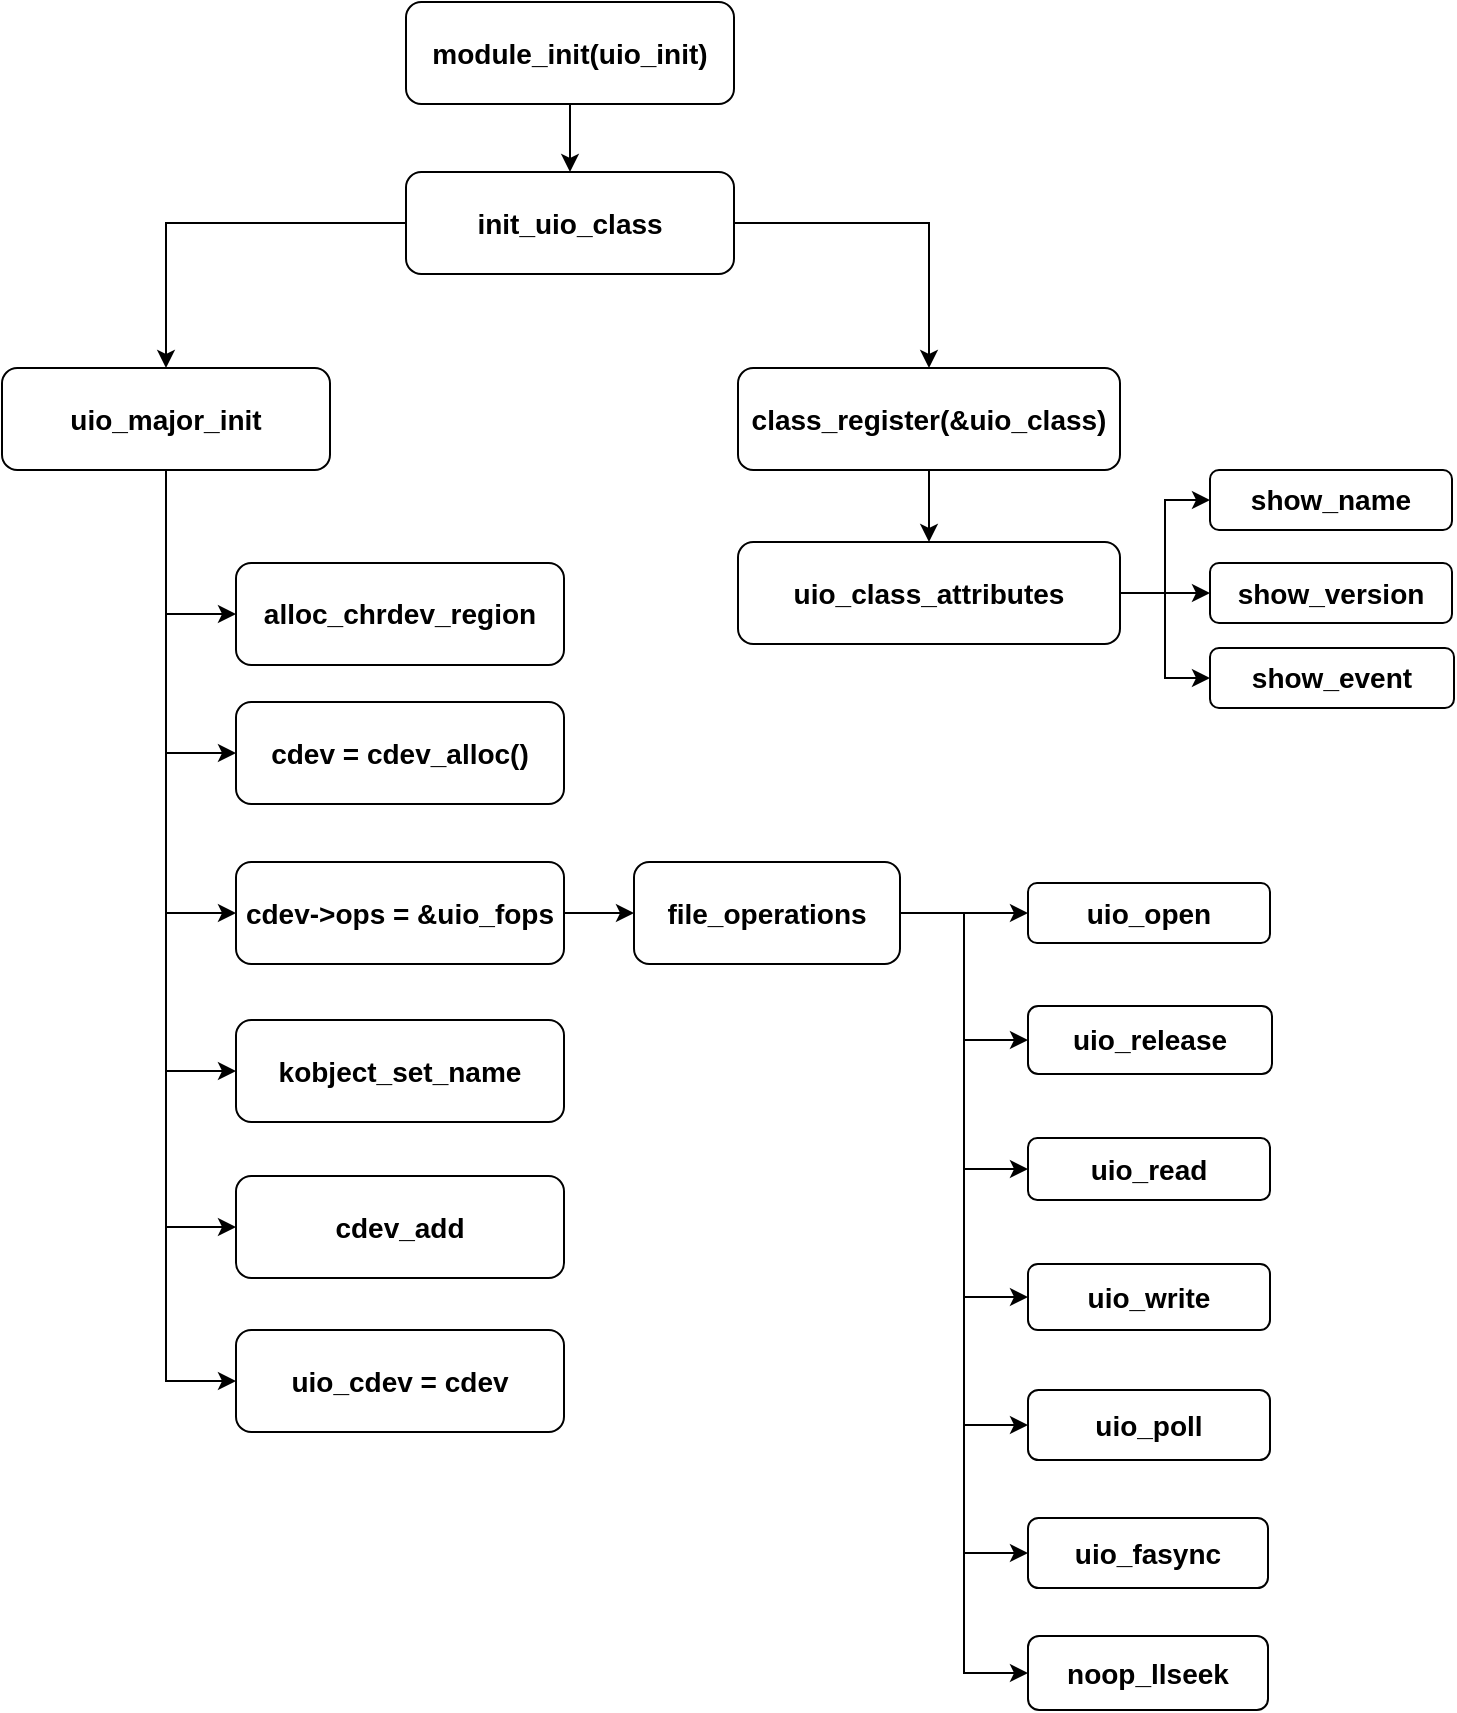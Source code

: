 <mxfile version="13.11.0" type="github" pages="2">
  <diagram id="pgn0ygXrdqW6X2K0TUQ_" name="第 1 页">
    <mxGraphModel dx="2496" dy="1252" grid="0" gridSize="10" guides="1" tooltips="1" connect="1" arrows="1" fold="1" page="1" pageScale="1" pageWidth="827" pageHeight="1169" math="0" shadow="0">
      <root>
        <mxCell id="0" />
        <mxCell id="1" parent="0" />
        <mxCell id="_FW3xZ7z3VyzNb9PuRFg-20" style="edgeStyle=orthogonalEdgeStyle;rounded=0;orthogonalLoop=1;jettySize=auto;html=1;entryX=0.5;entryY=0;entryDx=0;entryDy=0;spacing=2;fontFamily=Helvetica;" parent="1" source="_FW3xZ7z3VyzNb9PuRFg-1" target="_FW3xZ7z3VyzNb9PuRFg-2" edge="1">
          <mxGeometry relative="1" as="geometry" />
        </mxCell>
        <mxCell id="_FW3xZ7z3VyzNb9PuRFg-1" value="&lt;font style=&quot;font-size: 14px&quot;&gt;&lt;b&gt;module_init(uio_init)&lt;/b&gt;&lt;/font&gt;" style="rounded=1;whiteSpace=wrap;html=1;spacing=2;fontFamily=Helvetica;" parent="1" vertex="1">
          <mxGeometry x="262" y="71" width="164" height="51" as="geometry" />
        </mxCell>
        <mxCell id="i-1yDYXsFjOczHFD96l--20" style="edgeStyle=orthogonalEdgeStyle;rounded=0;orthogonalLoop=1;jettySize=auto;html=1;fontFamily=Helvetica;fontColor=#000000;" edge="1" parent="1" source="_FW3xZ7z3VyzNb9PuRFg-2" target="_FW3xZ7z3VyzNb9PuRFg-3">
          <mxGeometry relative="1" as="geometry" />
        </mxCell>
        <mxCell id="i-1yDYXsFjOczHFD96l--29" style="edgeStyle=orthogonalEdgeStyle;rounded=0;orthogonalLoop=1;jettySize=auto;html=1;fontFamily=Helvetica;fontColor=#000000;" edge="1" parent="1" source="_FW3xZ7z3VyzNb9PuRFg-2" target="_FW3xZ7z3VyzNb9PuRFg-4">
          <mxGeometry relative="1" as="geometry" />
        </mxCell>
        <mxCell id="_FW3xZ7z3VyzNb9PuRFg-2" value="&lt;font style=&quot;font-size: 14px&quot;&gt;&lt;b&gt;init_uio_class&lt;/b&gt;&lt;/font&gt;" style="rounded=1;whiteSpace=wrap;html=1;spacing=2;fontFamily=Helvetica;" parent="1" vertex="1">
          <mxGeometry x="262" y="156" width="164" height="51" as="geometry" />
        </mxCell>
        <mxCell id="i-1yDYXsFjOczHFD96l--2" style="edgeStyle=orthogonalEdgeStyle;rounded=0;orthogonalLoop=1;jettySize=auto;html=1;entryX=0;entryY=0.5;entryDx=0;entryDy=0;fontFamily=Helvetica;fontColor=#000000;" edge="1" parent="1" source="_FW3xZ7z3VyzNb9PuRFg-3" target="_FW3xZ7z3VyzNb9PuRFg-5">
          <mxGeometry relative="1" as="geometry" />
        </mxCell>
        <mxCell id="i-1yDYXsFjOczHFD96l--23" style="edgeStyle=orthogonalEdgeStyle;rounded=0;orthogonalLoop=1;jettySize=auto;html=1;entryX=0;entryY=0.5;entryDx=0;entryDy=0;fontFamily=Helvetica;fontColor=#000000;" edge="1" parent="1" source="_FW3xZ7z3VyzNb9PuRFg-3" target="_FW3xZ7z3VyzNb9PuRFg-6">
          <mxGeometry relative="1" as="geometry" />
        </mxCell>
        <mxCell id="i-1yDYXsFjOczHFD96l--24" style="edgeStyle=orthogonalEdgeStyle;rounded=0;orthogonalLoop=1;jettySize=auto;html=1;entryX=0;entryY=0.5;entryDx=0;entryDy=0;fontFamily=Helvetica;fontColor=#000000;" edge="1" parent="1" source="_FW3xZ7z3VyzNb9PuRFg-3" target="_FW3xZ7z3VyzNb9PuRFg-10">
          <mxGeometry relative="1" as="geometry" />
        </mxCell>
        <mxCell id="i-1yDYXsFjOczHFD96l--25" style="edgeStyle=orthogonalEdgeStyle;rounded=0;orthogonalLoop=1;jettySize=auto;html=1;entryX=0;entryY=0.5;entryDx=0;entryDy=0;fontFamily=Helvetica;fontColor=#000000;" edge="1" parent="1" source="_FW3xZ7z3VyzNb9PuRFg-3" target="_FW3xZ7z3VyzNb9PuRFg-7">
          <mxGeometry relative="1" as="geometry" />
        </mxCell>
        <mxCell id="i-1yDYXsFjOczHFD96l--26" style="edgeStyle=orthogonalEdgeStyle;rounded=0;orthogonalLoop=1;jettySize=auto;html=1;entryX=0;entryY=0.5;entryDx=0;entryDy=0;fontFamily=Helvetica;fontColor=#000000;" edge="1" parent="1" source="_FW3xZ7z3VyzNb9PuRFg-3" target="_FW3xZ7z3VyzNb9PuRFg-9">
          <mxGeometry relative="1" as="geometry" />
        </mxCell>
        <mxCell id="i-1yDYXsFjOczHFD96l--28" style="edgeStyle=orthogonalEdgeStyle;rounded=0;orthogonalLoop=1;jettySize=auto;html=1;entryX=0;entryY=0.5;entryDx=0;entryDy=0;fontFamily=Helvetica;fontColor=#000000;" edge="1" parent="1" source="_FW3xZ7z3VyzNb9PuRFg-3" target="_FW3xZ7z3VyzNb9PuRFg-13">
          <mxGeometry relative="1" as="geometry" />
        </mxCell>
        <mxCell id="_FW3xZ7z3VyzNb9PuRFg-3" value="&lt;font style=&quot;font-size: 14px&quot;&gt;&lt;b&gt;uio_major_init&lt;/b&gt;&lt;/font&gt;" style="rounded=1;whiteSpace=wrap;html=1;spacing=2;fontFamily=Helvetica;" parent="1" vertex="1">
          <mxGeometry x="60" y="254" width="164" height="51" as="geometry" />
        </mxCell>
        <mxCell id="_FW3xZ7z3VyzNb9PuRFg-57" value="" style="edgeStyle=orthogonalEdgeStyle;rounded=0;orthogonalLoop=1;jettySize=auto;html=1;spacing=2;fontFamily=Helvetica;" parent="1" source="_FW3xZ7z3VyzNb9PuRFg-4" target="_FW3xZ7z3VyzNb9PuRFg-56" edge="1">
          <mxGeometry relative="1" as="geometry" />
        </mxCell>
        <mxCell id="_FW3xZ7z3VyzNb9PuRFg-4" value="&lt;span style=&quot;font-size: 14px&quot;&gt;&lt;b&gt;class_register(&amp;amp;uio_class)&lt;/b&gt;&lt;/span&gt;" style="rounded=1;whiteSpace=wrap;html=1;spacing=2;fontFamily=Helvetica;" parent="1" vertex="1">
          <mxGeometry x="428" y="254" width="191" height="51" as="geometry" />
        </mxCell>
        <mxCell id="_FW3xZ7z3VyzNb9PuRFg-5" value="&lt;span style=&quot;font-size: 14px&quot;&gt;&lt;b&gt;alloc_chrdev_region&lt;/b&gt;&lt;/span&gt;" style="rounded=1;whiteSpace=wrap;html=1;spacing=2;fontFamily=Helvetica;" parent="1" vertex="1">
          <mxGeometry x="177" y="351.5" width="164" height="51" as="geometry" />
        </mxCell>
        <mxCell id="_FW3xZ7z3VyzNb9PuRFg-6" value="&lt;span style=&quot;font-size: 14px&quot;&gt;&lt;b&gt;cdev = cdev_alloc()&lt;/b&gt;&lt;/span&gt;" style="rounded=1;whiteSpace=wrap;html=1;spacing=2;fontFamily=Helvetica;" parent="1" vertex="1">
          <mxGeometry x="177" y="421" width="164" height="51" as="geometry" />
        </mxCell>
        <mxCell id="_FW3xZ7z3VyzNb9PuRFg-7" value="&lt;span style=&quot;font-size: 14px&quot;&gt;&lt;b&gt;kobject_set_name&lt;/b&gt;&lt;/span&gt;" style="rounded=1;whiteSpace=wrap;html=1;spacing=2;fontFamily=Helvetica;" parent="1" vertex="1">
          <mxGeometry x="177" y="580" width="164" height="51" as="geometry" />
        </mxCell>
        <mxCell id="_FW3xZ7z3VyzNb9PuRFg-9" value="&lt;span style=&quot;text-align: left&quot;&gt;&lt;b&gt;&lt;font style=&quot;font-size: 14px&quot;&gt;cdev_add&lt;/font&gt;&lt;/b&gt;&lt;/span&gt;" style="rounded=1;whiteSpace=wrap;html=1;spacing=2;fontFamily=Helvetica;" parent="1" vertex="1">
          <mxGeometry x="177" y="658" width="164" height="51" as="geometry" />
        </mxCell>
        <mxCell id="_FW3xZ7z3VyzNb9PuRFg-34" style="edgeStyle=orthogonalEdgeStyle;rounded=0;orthogonalLoop=1;jettySize=auto;html=1;entryX=0;entryY=0.5;entryDx=0;entryDy=0;spacing=2;fontFamily=Helvetica;" parent="1" source="_FW3xZ7z3VyzNb9PuRFg-10" target="_FW3xZ7z3VyzNb9PuRFg-12" edge="1">
          <mxGeometry relative="1" as="geometry" />
        </mxCell>
        <mxCell id="_FW3xZ7z3VyzNb9PuRFg-10" value="&lt;span style=&quot;font-size: 14px&quot;&gt;&lt;b&gt;cdev-&amp;gt;ops = &amp;amp;uio_fops&lt;/b&gt;&lt;/span&gt;" style="rounded=1;whiteSpace=wrap;html=1;spacing=2;fontFamily=Helvetica;" parent="1" vertex="1">
          <mxGeometry x="177" y="501" width="164" height="51" as="geometry" />
        </mxCell>
        <mxCell id="_FW3xZ7z3VyzNb9PuRFg-48" style="edgeStyle=orthogonalEdgeStyle;rounded=0;orthogonalLoop=1;jettySize=auto;html=1;entryX=0;entryY=0.5;entryDx=0;entryDy=0;spacing=2;fontFamily=Helvetica;" parent="1" source="_FW3xZ7z3VyzNb9PuRFg-12" target="_FW3xZ7z3VyzNb9PuRFg-42" edge="1">
          <mxGeometry relative="1" as="geometry" />
        </mxCell>
        <mxCell id="_FW3xZ7z3VyzNb9PuRFg-49" style="edgeStyle=orthogonalEdgeStyle;rounded=0;orthogonalLoop=1;jettySize=auto;html=1;entryX=0;entryY=0.5;entryDx=0;entryDy=0;spacing=2;fontFamily=Helvetica;" parent="1" source="_FW3xZ7z3VyzNb9PuRFg-12" target="_FW3xZ7z3VyzNb9PuRFg-39" edge="1">
          <mxGeometry relative="1" as="geometry" />
        </mxCell>
        <mxCell id="_FW3xZ7z3VyzNb9PuRFg-50" style="edgeStyle=orthogonalEdgeStyle;rounded=0;orthogonalLoop=1;jettySize=auto;html=1;entryX=0;entryY=0.5;entryDx=0;entryDy=0;spacing=2;fontFamily=Helvetica;" parent="1" source="_FW3xZ7z3VyzNb9PuRFg-12" target="_FW3xZ7z3VyzNb9PuRFg-40" edge="1">
          <mxGeometry relative="1" as="geometry" />
        </mxCell>
        <mxCell id="_FW3xZ7z3VyzNb9PuRFg-51" style="edgeStyle=orthogonalEdgeStyle;rounded=0;orthogonalLoop=1;jettySize=auto;html=1;entryX=0;entryY=0.5;entryDx=0;entryDy=0;spacing=2;fontFamily=Helvetica;" parent="1" source="_FW3xZ7z3VyzNb9PuRFg-12" target="_FW3xZ7z3VyzNb9PuRFg-41" edge="1">
          <mxGeometry relative="1" as="geometry" />
        </mxCell>
        <mxCell id="_FW3xZ7z3VyzNb9PuRFg-52" style="edgeStyle=orthogonalEdgeStyle;rounded=0;orthogonalLoop=1;jettySize=auto;html=1;entryX=0;entryY=0.5;entryDx=0;entryDy=0;spacing=2;fontFamily=Helvetica;" parent="1" source="_FW3xZ7z3VyzNb9PuRFg-12" target="_FW3xZ7z3VyzNb9PuRFg-43" edge="1">
          <mxGeometry relative="1" as="geometry" />
        </mxCell>
        <mxCell id="_FW3xZ7z3VyzNb9PuRFg-53" style="edgeStyle=orthogonalEdgeStyle;rounded=0;orthogonalLoop=1;jettySize=auto;html=1;entryX=0;entryY=0.5;entryDx=0;entryDy=0;spacing=2;fontFamily=Helvetica;" parent="1" source="_FW3xZ7z3VyzNb9PuRFg-12" target="_FW3xZ7z3VyzNb9PuRFg-44" edge="1">
          <mxGeometry relative="1" as="geometry" />
        </mxCell>
        <mxCell id="_FW3xZ7z3VyzNb9PuRFg-54" style="edgeStyle=orthogonalEdgeStyle;rounded=0;orthogonalLoop=1;jettySize=auto;html=1;entryX=0;entryY=0.5;entryDx=0;entryDy=0;spacing=2;fontFamily=Helvetica;" parent="1" source="_FW3xZ7z3VyzNb9PuRFg-12" target="_FW3xZ7z3VyzNb9PuRFg-45" edge="1">
          <mxGeometry relative="1" as="geometry" />
        </mxCell>
        <mxCell id="_FW3xZ7z3VyzNb9PuRFg-12" value="&lt;span style=&quot;font-size: 14px&quot;&gt;&lt;b&gt;file_operations&lt;/b&gt;&lt;/span&gt;" style="rounded=1;whiteSpace=wrap;html=1;spacing=2;fontFamily=Helvetica;" parent="1" vertex="1">
          <mxGeometry x="376" y="501" width="133" height="51" as="geometry" />
        </mxCell>
        <mxCell id="_FW3xZ7z3VyzNb9PuRFg-13" value="&lt;div style=&quot;text-align: left&quot;&gt;&lt;span style=&quot;font-size: 14px&quot;&gt;&lt;b&gt;uio_cdev = cdev&lt;/b&gt;&lt;/span&gt;&lt;/div&gt;" style="rounded=1;whiteSpace=wrap;html=1;spacing=2;fontFamily=Helvetica;" parent="1" vertex="1">
          <mxGeometry x="177" y="735" width="164" height="51" as="geometry" />
        </mxCell>
        <mxCell id="_FW3xZ7z3VyzNb9PuRFg-39" value="&lt;span style=&quot;font-size: 14px&quot;&gt;&lt;b&gt;uio_open&lt;/b&gt;&lt;/span&gt;" style="rounded=1;whiteSpace=wrap;html=1;spacing=2;fontFamily=Helvetica;" parent="1" vertex="1">
          <mxGeometry x="573" y="511.5" width="121" height="30" as="geometry" />
        </mxCell>
        <mxCell id="_FW3xZ7z3VyzNb9PuRFg-40" value="&lt;span style=&quot;font-size: 14px&quot;&gt;&lt;b&gt;uio_release&lt;/b&gt;&lt;/span&gt;" style="rounded=1;whiteSpace=wrap;html=1;spacing=2;fontFamily=Helvetica;" parent="1" vertex="1">
          <mxGeometry x="573" y="573" width="122" height="34" as="geometry" />
        </mxCell>
        <mxCell id="_FW3xZ7z3VyzNb9PuRFg-41" value="&lt;span style=&quot;font-size: 14px&quot;&gt;&lt;b&gt;uio_read&lt;/b&gt;&lt;/span&gt;" style="rounded=1;whiteSpace=wrap;html=1;spacing=2;fontFamily=Helvetica;" parent="1" vertex="1">
          <mxGeometry x="573" y="639" width="121" height="31" as="geometry" />
        </mxCell>
        <mxCell id="_FW3xZ7z3VyzNb9PuRFg-42" value="&lt;span style=&quot;font-size: 14px&quot;&gt;&lt;b&gt;uio_write&lt;/b&gt;&lt;/span&gt;" style="rounded=1;whiteSpace=wrap;html=1;spacing=2;fontFamily=Helvetica;" parent="1" vertex="1">
          <mxGeometry x="573" y="702" width="121" height="33" as="geometry" />
        </mxCell>
        <mxCell id="_FW3xZ7z3VyzNb9PuRFg-43" value="&lt;span style=&quot;font-size: 14px&quot;&gt;&lt;b&gt;uio_poll&lt;/b&gt;&lt;/span&gt;" style="rounded=1;whiteSpace=wrap;html=1;spacing=2;fontFamily=Helvetica;" parent="1" vertex="1">
          <mxGeometry x="573" y="765" width="121" height="35" as="geometry" />
        </mxCell>
        <mxCell id="_FW3xZ7z3VyzNb9PuRFg-44" value="&lt;span style=&quot;font-size: 14px&quot;&gt;&lt;b&gt;uio_fasync&lt;/b&gt;&lt;/span&gt;" style="rounded=1;whiteSpace=wrap;html=1;spacing=2;fontFamily=Helvetica;" parent="1" vertex="1">
          <mxGeometry x="573" y="829" width="120" height="35" as="geometry" />
        </mxCell>
        <mxCell id="_FW3xZ7z3VyzNb9PuRFg-45" value="&lt;span style=&quot;font-size: 14px&quot;&gt;&lt;b&gt;noop_llseek&lt;/b&gt;&lt;/span&gt;" style="rounded=1;whiteSpace=wrap;html=1;spacing=2;fontFamily=Helvetica;" parent="1" vertex="1">
          <mxGeometry x="573" y="888" width="120" height="37" as="geometry" />
        </mxCell>
        <mxCell id="_FW3xZ7z3VyzNb9PuRFg-61" style="edgeStyle=orthogonalEdgeStyle;rounded=0;orthogonalLoop=1;jettySize=auto;html=1;spacing=2;fontFamily=Helvetica;" parent="1" source="_FW3xZ7z3VyzNb9PuRFg-56" target="_FW3xZ7z3VyzNb9PuRFg-59" edge="1">
          <mxGeometry relative="1" as="geometry" />
        </mxCell>
        <mxCell id="_FW3xZ7z3VyzNb9PuRFg-62" style="edgeStyle=orthogonalEdgeStyle;rounded=0;orthogonalLoop=1;jettySize=auto;html=1;entryX=0;entryY=0.5;entryDx=0;entryDy=0;spacing=2;fontFamily=Helvetica;" parent="1" source="_FW3xZ7z3VyzNb9PuRFg-56" target="_FW3xZ7z3VyzNb9PuRFg-58" edge="1">
          <mxGeometry relative="1" as="geometry" />
        </mxCell>
        <mxCell id="_FW3xZ7z3VyzNb9PuRFg-63" style="edgeStyle=orthogonalEdgeStyle;rounded=0;orthogonalLoop=1;jettySize=auto;html=1;entryX=0;entryY=0.5;entryDx=0;entryDy=0;spacing=2;fontFamily=Helvetica;" parent="1" source="_FW3xZ7z3VyzNb9PuRFg-56" target="_FW3xZ7z3VyzNb9PuRFg-60" edge="1">
          <mxGeometry relative="1" as="geometry" />
        </mxCell>
        <mxCell id="_FW3xZ7z3VyzNb9PuRFg-56" value="&lt;span style=&quot;font-size: 14px&quot;&gt;&lt;b&gt;uio_class_attributes&lt;/b&gt;&lt;/span&gt;" style="rounded=1;whiteSpace=wrap;html=1;spacing=2;fontFamily=Helvetica;" parent="1" vertex="1">
          <mxGeometry x="428" y="341" width="191" height="51" as="geometry" />
        </mxCell>
        <mxCell id="_FW3xZ7z3VyzNb9PuRFg-58" value="&lt;span style=&quot;font-size: 14px&quot;&gt;&lt;b&gt;show_name&lt;/b&gt;&lt;/span&gt;" style="rounded=1;whiteSpace=wrap;html=1;spacing=2;fontFamily=Helvetica;" parent="1" vertex="1">
          <mxGeometry x="664" y="305" width="121" height="30" as="geometry" />
        </mxCell>
        <mxCell id="_FW3xZ7z3VyzNb9PuRFg-59" value="&lt;span style=&quot;font-size: 14px&quot;&gt;&lt;b&gt;show_version&lt;/b&gt;&lt;/span&gt;" style="rounded=1;whiteSpace=wrap;html=1;spacing=2;fontFamily=Helvetica;" parent="1" vertex="1">
          <mxGeometry x="664" y="351.5" width="121" height="30" as="geometry" />
        </mxCell>
        <mxCell id="_FW3xZ7z3VyzNb9PuRFg-60" value="&lt;span style=&quot;font-size: 14px&quot;&gt;&lt;b&gt;show_event&lt;/b&gt;&lt;/span&gt;" style="rounded=1;whiteSpace=wrap;html=1;spacing=2;fontFamily=Helvetica;" parent="1" vertex="1">
          <mxGeometry x="664" y="394" width="122" height="30" as="geometry" />
        </mxCell>
      </root>
    </mxGraphModel>
  </diagram>
  <diagram id="ySFOdABPPKhy5QwJ80IU" name="第 2 页">
    <mxGraphModel dx="1468" dy="736" grid="0" gridSize="10" guides="1" tooltips="1" connect="1" arrows="1" fold="1" page="1" pageScale="1" pageWidth="827" pageHeight="1169" math="0" shadow="0">
      <root>
        <mxCell id="kQm_J4iedK-K7jdRXPE7-0" />
        <mxCell id="kQm_J4iedK-K7jdRXPE7-1" parent="kQm_J4iedK-K7jdRXPE7-0" />
        <mxCell id="f0tgI8HcmMPE6LcFqGYk-0" value="&lt;font style=&quot;font-size: 15px&quot;&gt;&lt;b&gt;__uio_register_device&lt;/b&gt;&lt;/font&gt;" style="rounded=1;whiteSpace=wrap;html=1;fontFamily=Helvetica;fontColor=#000000;" vertex="1" parent="kQm_J4iedK-K7jdRXPE7-1">
          <mxGeometry x="261" y="81" width="179" height="48" as="geometry" />
        </mxCell>
        <mxCell id="f0tgI8HcmMPE6LcFqGYk-1" value="&lt;span style=&quot;font-size: 15px&quot;&gt;&lt;b&gt;init_waitqueue_head&lt;/b&gt;&lt;/span&gt;" style="rounded=1;whiteSpace=wrap;html=1;fontFamily=Helvetica;fontColor=#000000;" vertex="1" parent="kQm_J4iedK-K7jdRXPE7-1">
          <mxGeometry x="261" y="161" width="179" height="48" as="geometry" />
        </mxCell>
        <mxCell id="f0tgI8HcmMPE6LcFqGYk-2" value="&lt;span style=&quot;font-size: 15px&quot;&gt;&lt;b&gt;atomic_set&lt;/b&gt;&lt;/span&gt;" style="rounded=1;whiteSpace=wrap;html=1;fontFamily=Helvetica;fontColor=#000000;" vertex="1" parent="kQm_J4iedK-K7jdRXPE7-1">
          <mxGeometry x="261" y="237" width="179" height="48" as="geometry" />
        </mxCell>
        <mxCell id="f0tgI8HcmMPE6LcFqGYk-3" value="&lt;span style=&quot;font-size: 15px&quot;&gt;&lt;b&gt;uio_get_minor&lt;/b&gt;&lt;/span&gt;" style="rounded=1;whiteSpace=wrap;html=1;fontFamily=Helvetica;fontColor=#000000;" vertex="1" parent="kQm_J4iedK-K7jdRXPE7-1">
          <mxGeometry x="261" y="304" width="179" height="48" as="geometry" />
        </mxCell>
        <mxCell id="f0tgI8HcmMPE6LcFqGYk-4" value="&lt;span style=&quot;font-size: 15px&quot;&gt;&lt;b&gt;device_create&lt;/b&gt;&lt;/span&gt;" style="rounded=1;whiteSpace=wrap;html=1;fontFamily=Helvetica;fontColor=#000000;" vertex="1" parent="kQm_J4iedK-K7jdRXPE7-1">
          <mxGeometry x="261" y="371" width="179" height="48" as="geometry" />
        </mxCell>
        <mxCell id="f0tgI8HcmMPE6LcFqGYk-5" value="&lt;span style=&quot;font-size: 15px&quot;&gt;&lt;b&gt;uio_dev_add_attributes&lt;/b&gt;&lt;/span&gt;" style="rounded=1;whiteSpace=wrap;html=1;fontFamily=Helvetica;fontColor=#000000;" vertex="1" parent="kQm_J4iedK-K7jdRXPE7-1">
          <mxGeometry x="261" y="454" width="179" height="48" as="geometry" />
        </mxCell>
        <mxCell id="f0tgI8HcmMPE6LcFqGYk-6" value="&lt;span style=&quot;font-size: 15px&quot;&gt;&lt;b&gt;request_irq&lt;/b&gt;&lt;/span&gt;" style="rounded=1;whiteSpace=wrap;html=1;fontFamily=Helvetica;fontColor=#000000;" vertex="1" parent="kQm_J4iedK-K7jdRXPE7-1">
          <mxGeometry x="261" y="531" width="179" height="48" as="geometry" />
        </mxCell>
        <mxCell id="f0tgI8HcmMPE6LcFqGYk-7" value="&lt;span style=&quot;font-size: 15px&quot;&gt;&lt;b&gt;uio_interrupt&lt;/b&gt;&lt;/span&gt;" style="rounded=1;whiteSpace=wrap;html=1;fontFamily=Helvetica;fontColor=#000000;" vertex="1" parent="kQm_J4iedK-K7jdRXPE7-1">
          <mxGeometry x="512" y="531" width="179" height="48" as="geometry" />
        </mxCell>
        <mxCell id="f0tgI8HcmMPE6LcFqGYk-8" value="&lt;span style=&quot;font-size: 15px&quot;&gt;uio_event_notify&lt;/span&gt;" style="rounded=1;whiteSpace=wrap;html=1;fontFamily=Helvetica;fontColor=#000000;fontStyle=1" vertex="1" parent="kQm_J4iedK-K7jdRXPE7-1">
          <mxGeometry x="514" y="612" width="179" height="48" as="geometry" />
        </mxCell>
      </root>
    </mxGraphModel>
  </diagram>
</mxfile>
